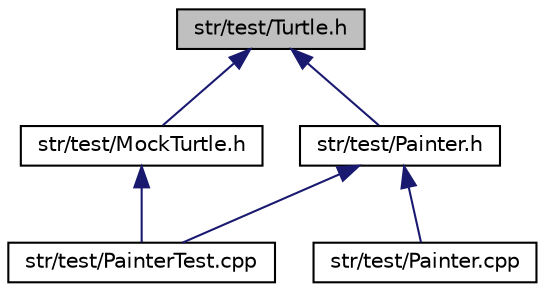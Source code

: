 digraph "str/test/Turtle.h"
{
  edge [fontname="Helvetica",fontsize="10",labelfontname="Helvetica",labelfontsize="10"];
  node [fontname="Helvetica",fontsize="10",shape=record];
  Node1 [label="str/test/Turtle.h",height=0.2,width=0.4,color="black", fillcolor="grey75", style="filled", fontcolor="black"];
  Node1 -> Node2 [dir="back",color="midnightblue",fontsize="10",style="solid",fontname="Helvetica"];
  Node2 [label="str/test/MockTurtle.h",height=0.2,width=0.4,color="black", fillcolor="white", style="filled",URL="$d0/d23/_mock_turtle_8h.html"];
  Node2 -> Node3 [dir="back",color="midnightblue",fontsize="10",style="solid",fontname="Helvetica"];
  Node3 [label="str/test/PainterTest.cpp",height=0.2,width=0.4,color="black", fillcolor="white", style="filled",URL="$d3/d3f/_painter_test_8cpp.html"];
  Node1 -> Node4 [dir="back",color="midnightblue",fontsize="10",style="solid",fontname="Helvetica"];
  Node4 [label="str/test/Painter.h",height=0.2,width=0.4,color="black", fillcolor="white", style="filled",URL="$dc/db0/_painter_8h.html"];
  Node4 -> Node5 [dir="back",color="midnightblue",fontsize="10",style="solid",fontname="Helvetica"];
  Node5 [label="str/test/Painter.cpp",height=0.2,width=0.4,color="black", fillcolor="white", style="filled",URL="$db/d33/_painter_8cpp.html"];
  Node4 -> Node3 [dir="back",color="midnightblue",fontsize="10",style="solid",fontname="Helvetica"];
}
